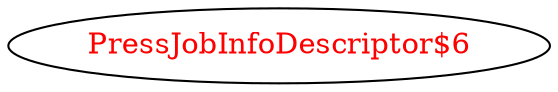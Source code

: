 digraph dependencyGraph {
 concentrate=true;
 ranksep="2.0";
 rankdir="LR"; 
 splines="ortho";
"PressJobInfoDescriptor$6" [fontcolor="red"];
}
